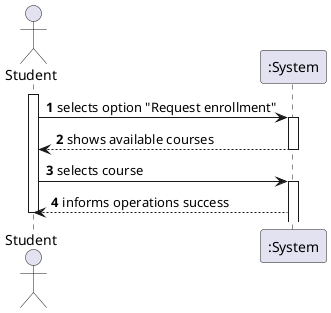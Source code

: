 @startuml
autonumber
actor "Student" as ST

activate ST
ST -> ":System" : selects option "Request enrollment"
activate ":System"
":System" --> ST : shows available courses
deactivate ":System"
ST -> ":System" : selects course
activate ":System"
":System"--> ST : informs operations success
deactivate ST

@enduml